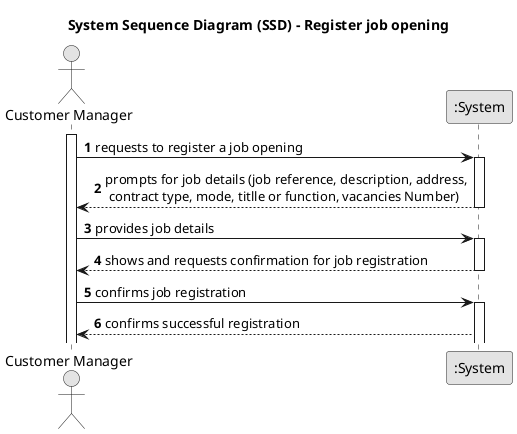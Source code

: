 @startuml
skinparam monochrome true
skinparam packageStyle rectangle
skinparam shadowing false

title System Sequence Diagram (SSD) - Register job opening

autonumber

actor "Customer Manager" as Manager
participant ":System" as System

activate Manager

    Manager -> System : requests to register a job opening
    activate System

    System --> Manager : prompts for job details (job reference, description, address,\n contract type, mode, titlle or function, vacancies Number)

    deactivate System

    Manager -> System : provides job details

    activate System


        System --> Manager : shows and requests confirmation for job registration
        deactivate System

        Manager -> System : confirms job registration
        activate System

        System --> Manager : confirms successful registration

@enduml